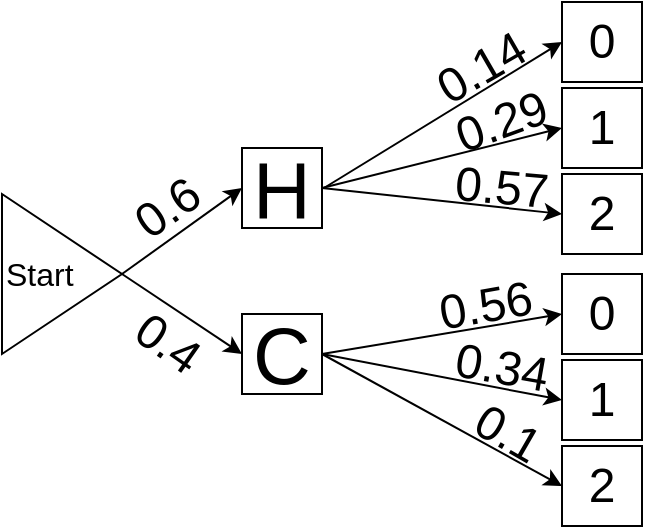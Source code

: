 <mxfile version="11.3.0" type="device" pages="1"><diagram id="ugKi-I5Vslx0iUWcPoY9" name="Page-1"><mxGraphModel dx="1010" dy="579" grid="1" gridSize="10" guides="1" tooltips="1" connect="1" arrows="1" fold="1" page="1" pageScale="1" pageWidth="850" pageHeight="1100" math="0" shadow="0"><root><mxCell id="0"/><mxCell id="1" parent="0"/><mxCell id="-Isp6-wf2yfk5qrCJiea-20" value="&lt;font style=&quot;font-size: 16px&quot;&gt;Start&lt;/font&gt;" style="triangle;whiteSpace=wrap;html=1;align=left;" parent="1" vertex="1"><mxGeometry x="40" y="583" width="60" height="80" as="geometry"/></mxCell><mxCell id="-Isp6-wf2yfk5qrCJiea-21" value="H" style="whiteSpace=wrap;html=1;aspect=fixed;fontSize=40;" parent="1" vertex="1"><mxGeometry x="160" y="560" width="40" height="40" as="geometry"/></mxCell><mxCell id="-Isp6-wf2yfk5qrCJiea-22" value="C" style="whiteSpace=wrap;html=1;aspect=fixed;fontSize=40;" parent="1" vertex="1"><mxGeometry x="160" y="643" width="40" height="40" as="geometry"/></mxCell><mxCell id="-Isp6-wf2yfk5qrCJiea-23" value="" style="endArrow=classic;html=1;fontSize=40;entryX=0;entryY=0.5;entryDx=0;entryDy=0;exitX=1;exitY=0.5;exitDx=0;exitDy=0;" parent="1" source="-Isp6-wf2yfk5qrCJiea-20" target="-Isp6-wf2yfk5qrCJiea-21" edge="1"><mxGeometry width="50" height="50" relative="1" as="geometry"><mxPoint x="40" y="813" as="sourcePoint"/><mxPoint x="90" y="763" as="targetPoint"/></mxGeometry></mxCell><mxCell id="-Isp6-wf2yfk5qrCJiea-24" value="" style="endArrow=classic;html=1;fontSize=40;entryX=0;entryY=0.5;entryDx=0;entryDy=0;exitX=1;exitY=0.5;exitDx=0;exitDy=0;" parent="1" source="-Isp6-wf2yfk5qrCJiea-20" target="-Isp6-wf2yfk5qrCJiea-22" edge="1"><mxGeometry width="50" height="50" relative="1" as="geometry"><mxPoint x="40" y="813" as="sourcePoint"/><mxPoint x="90" y="763" as="targetPoint"/></mxGeometry></mxCell><mxCell id="-Isp6-wf2yfk5qrCJiea-25" value="0.6" style="text;html=1;strokeColor=none;fillColor=none;align=center;verticalAlign=middle;whiteSpace=wrap;rounded=0;fontSize=24;rotation=-35;" parent="1" vertex="1"><mxGeometry x="93" y="575" width="60" height="30" as="geometry"/></mxCell><mxCell id="-Isp6-wf2yfk5qrCJiea-26" value="0.4" style="text;html=1;strokeColor=none;fillColor=none;align=center;verticalAlign=middle;whiteSpace=wrap;rounded=0;fontSize=24;rotation=35;" parent="1" vertex="1"><mxGeometry x="93" y="643" width="60" height="30" as="geometry"/></mxCell><mxCell id="-Isp6-wf2yfk5qrCJiea-27" value="0" style="rounded=0;whiteSpace=wrap;html=1;fontSize=24;" parent="1" vertex="1"><mxGeometry x="320" y="487" width="40" height="40" as="geometry"/></mxCell><mxCell id="-Isp6-wf2yfk5qrCJiea-28" value="1" style="rounded=0;whiteSpace=wrap;html=1;fontSize=24;" parent="1" vertex="1"><mxGeometry x="320" y="530" width="40" height="40" as="geometry"/></mxCell><mxCell id="-Isp6-wf2yfk5qrCJiea-29" value="2" style="rounded=0;whiteSpace=wrap;html=1;fontSize=24;" parent="1" vertex="1"><mxGeometry x="320" y="573" width="40" height="40" as="geometry"/></mxCell><mxCell id="-Isp6-wf2yfk5qrCJiea-30" value="0" style="rounded=0;whiteSpace=wrap;html=1;fontSize=24;" parent="1" vertex="1"><mxGeometry x="320" y="623" width="40" height="40" as="geometry"/></mxCell><mxCell id="-Isp6-wf2yfk5qrCJiea-31" value="1" style="rounded=0;whiteSpace=wrap;html=1;fontSize=24;" parent="1" vertex="1"><mxGeometry x="320" y="666" width="40" height="40" as="geometry"/></mxCell><mxCell id="-Isp6-wf2yfk5qrCJiea-32" value="2" style="rounded=0;whiteSpace=wrap;html=1;fontSize=24;" parent="1" vertex="1"><mxGeometry x="320" y="709" width="40" height="40" as="geometry"/></mxCell><mxCell id="-Isp6-wf2yfk5qrCJiea-33" value="" style="endArrow=classic;html=1;fontSize=24;entryX=0;entryY=0.5;entryDx=0;entryDy=0;" parent="1" target="-Isp6-wf2yfk5qrCJiea-27" edge="1"><mxGeometry width="50" height="50" relative="1" as="geometry"><mxPoint x="201" y="580" as="sourcePoint"/><mxPoint x="90" y="770" as="targetPoint"/></mxGeometry></mxCell><mxCell id="-Isp6-wf2yfk5qrCJiea-34" value="" style="endArrow=classic;html=1;fontSize=24;exitX=1;exitY=0.5;exitDx=0;exitDy=0;entryX=0;entryY=0.5;entryDx=0;entryDy=0;" parent="1" source="-Isp6-wf2yfk5qrCJiea-21" target="-Isp6-wf2yfk5qrCJiea-28" edge="1"><mxGeometry width="50" height="50" relative="1" as="geometry"><mxPoint x="40" y="820" as="sourcePoint"/><mxPoint x="90" y="770" as="targetPoint"/></mxGeometry></mxCell><mxCell id="-Isp6-wf2yfk5qrCJiea-35" value="" style="endArrow=classic;html=1;fontSize=24;entryX=0;entryY=0.5;entryDx=0;entryDy=0;exitX=1;exitY=0.5;exitDx=0;exitDy=0;" parent="1" source="-Isp6-wf2yfk5qrCJiea-21" target="-Isp6-wf2yfk5qrCJiea-29" edge="1"><mxGeometry width="50" height="50" relative="1" as="geometry"><mxPoint x="210" y="620" as="sourcePoint"/><mxPoint x="90" y="770" as="targetPoint"/></mxGeometry></mxCell><mxCell id="-Isp6-wf2yfk5qrCJiea-36" value="" style="endArrow=classic;html=1;fontSize=24;entryX=0;entryY=0.5;entryDx=0;entryDy=0;exitX=1;exitY=0.5;exitDx=0;exitDy=0;" parent="1" source="-Isp6-wf2yfk5qrCJiea-22" target="-Isp6-wf2yfk5qrCJiea-30" edge="1"><mxGeometry width="50" height="50" relative="1" as="geometry"><mxPoint x="40" y="820" as="sourcePoint"/><mxPoint x="90" y="770" as="targetPoint"/></mxGeometry></mxCell><mxCell id="-Isp6-wf2yfk5qrCJiea-37" value="" style="endArrow=classic;html=1;fontSize=24;entryX=0;entryY=0.5;entryDx=0;entryDy=0;exitX=1;exitY=0.5;exitDx=0;exitDy=0;" parent="1" source="-Isp6-wf2yfk5qrCJiea-22" target="-Isp6-wf2yfk5qrCJiea-31" edge="1"><mxGeometry width="50" height="50" relative="1" as="geometry"><mxPoint x="40" y="820" as="sourcePoint"/><mxPoint x="90" y="770" as="targetPoint"/></mxGeometry></mxCell><mxCell id="-Isp6-wf2yfk5qrCJiea-38" value="" style="endArrow=classic;html=1;fontSize=24;entryX=0;entryY=0.5;entryDx=0;entryDy=0;exitX=1;exitY=0.5;exitDx=0;exitDy=0;" parent="1" source="-Isp6-wf2yfk5qrCJiea-22" target="-Isp6-wf2yfk5qrCJiea-32" edge="1"><mxGeometry width="50" height="50" relative="1" as="geometry"><mxPoint x="40" y="820" as="sourcePoint"/><mxPoint x="90" y="770" as="targetPoint"/></mxGeometry></mxCell><mxCell id="-Isp6-wf2yfk5qrCJiea-39" value="0.14" style="text;html=1;strokeColor=none;fillColor=none;align=center;verticalAlign=middle;whiteSpace=wrap;rounded=0;fontSize=24;rotation=-30;" parent="1" vertex="1"><mxGeometry x="260" y="510" width="40" height="20" as="geometry"/></mxCell><mxCell id="-Isp6-wf2yfk5qrCJiea-41" value="0.29" style="text;html=1;strokeColor=none;fillColor=none;align=center;verticalAlign=middle;whiteSpace=wrap;rounded=0;fontSize=24;rotation=-20;" parent="1" vertex="1"><mxGeometry x="270" y="537" width="40" height="20" as="geometry"/></mxCell><mxCell id="-Isp6-wf2yfk5qrCJiea-42" value="0.57" style="text;html=1;strokeColor=none;fillColor=none;align=center;verticalAlign=middle;whiteSpace=wrap;rounded=0;fontSize=24;rotation=5;" parent="1" vertex="1"><mxGeometry x="270" y="570" width="40" height="20" as="geometry"/></mxCell><mxCell id="-Isp6-wf2yfk5qrCJiea-43" value="0.56" style="text;html=1;strokeColor=none;fillColor=none;align=center;verticalAlign=middle;whiteSpace=wrap;rounded=0;fontSize=24;rotation=-10;" parent="1" vertex="1"><mxGeometry x="262" y="629" width="40" height="20" as="geometry"/></mxCell><mxCell id="-Isp6-wf2yfk5qrCJiea-44" value="0.34" style="text;html=1;strokeColor=none;fillColor=none;align=center;verticalAlign=middle;whiteSpace=wrap;rounded=0;fontSize=24;rotation=10;" parent="1" vertex="1"><mxGeometry x="270" y="660" width="40" height="20" as="geometry"/></mxCell><mxCell id="-Isp6-wf2yfk5qrCJiea-45" value="0.1" style="text;html=1;strokeColor=none;fillColor=none;align=center;verticalAlign=middle;whiteSpace=wrap;rounded=0;fontSize=24;rotation=30;" parent="1" vertex="1"><mxGeometry x="273" y="693" width="40" height="20" as="geometry"/></mxCell></root></mxGraphModel></diagram></mxfile>